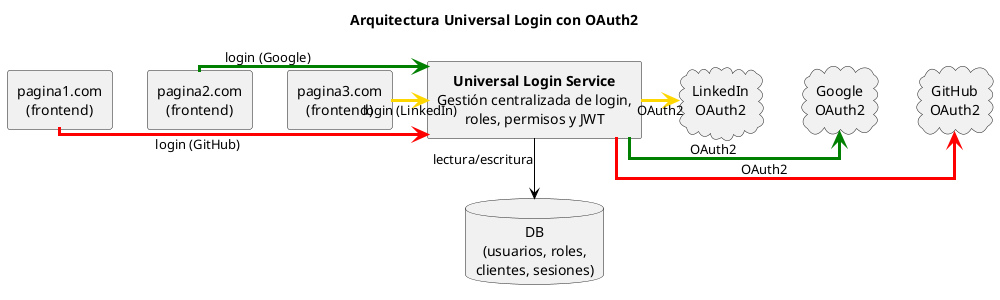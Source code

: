 @startuml
skinparam linetype ortho
skinparam defaultTextAlignment center
skinparam componentStyle rectangle
skinparam ArrowColor Black

title Arquitectura Universal Login con OAuth2

rectangle "pagina1.com\n(frontend)" as P1
rectangle "pagina2.com\n(frontend)" as P2
rectangle "pagina3.com\n(frontend)" as P3

cloud "GitHub\nOAuth2" as GitHub
cloud "Google\nOAuth2" as Google
cloud "LinkedIn\nOAuth2" as LinkedIn

rectangle "**Universal Login Service**\nGestión centralizada de login,\nroles, permisos y JWT" as LoginService

database "DB\n(usuarios, roles,\nclientes, sesiones)" as DB

' --- Conexiones desde clientes al login service
P1 -[#red,thickness=3]> LoginService : login (GitHub)
P2 -[#green,thickness=3]> LoginService : login (Google)
P3 -[#gold,thickness=3]> LoginService : login (LinkedIn)

' --- Conexiones desde login service a los IdPs
LoginService -[#red,thickness=3]> GitHub : OAuth2
LoginService -[#green,thickness=3]> Google : OAuth2
LoginService -[#gold,thickness=3]> LinkedIn : OAuth2

' --- DB interna
LoginService --> DB : lectura/escritura

@enduml
